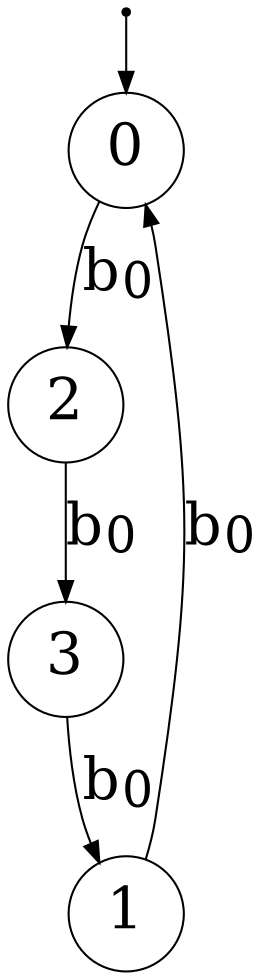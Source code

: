 digraph G {
"n0"[label= <0> shape=circle color="black" style=wedged fillcolor="white" style=filled fontsize="28"];
"ArbitraryUnusedNameNoWorriesJustGrooving1"[fontSize=1 shape=point];
"n1"[label= <1> shape=circle color="black" style=wedged fillcolor="white" style=filled fontsize="28"];
"n2"[label= <2> shape=circle color="black" style=wedged fillcolor="white" style=filled fontsize="28"];
"n3"[label= <3> shape=circle color="black" style=wedged fillcolor="white" style=filled fontsize="28"];
{"ArbitraryUnusedNameNoWorriesJustGrooving1"}->{"n0"};
{"n0"}->{"n2"}[label = <b<sub>0</sub>> color="black" arrowhead="normal" style="" fontsize="28"];
{"n1"}->{"n0"}[label = <b<sub>0</sub>> color="black" arrowhead="normal" style="" fontsize="28"];
{"n2"}->{"n3"}[label = <b<sub>0</sub>> color="black" arrowhead="normal" style="" fontsize="28"];
{"n3"}->{"n1"}[label = <b<sub>0</sub>> color="black" arrowhead="normal" style="" fontsize="28"];
}
